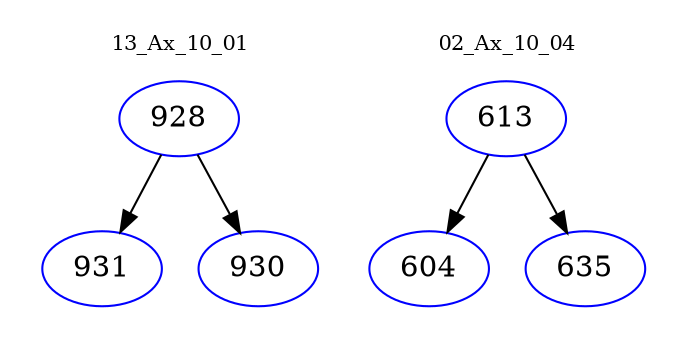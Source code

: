 digraph{
subgraph cluster_0 {
color = white
label = "13_Ax_10_01";
fontsize=10;
T0_928 [label="928", color="blue"]
T0_928 -> T0_931 [color="black"]
T0_931 [label="931", color="blue"]
T0_928 -> T0_930 [color="black"]
T0_930 [label="930", color="blue"]
}
subgraph cluster_1 {
color = white
label = "02_Ax_10_04";
fontsize=10;
T1_613 [label="613", color="blue"]
T1_613 -> T1_604 [color="black"]
T1_604 [label="604", color="blue"]
T1_613 -> T1_635 [color="black"]
T1_635 [label="635", color="blue"]
}
}
